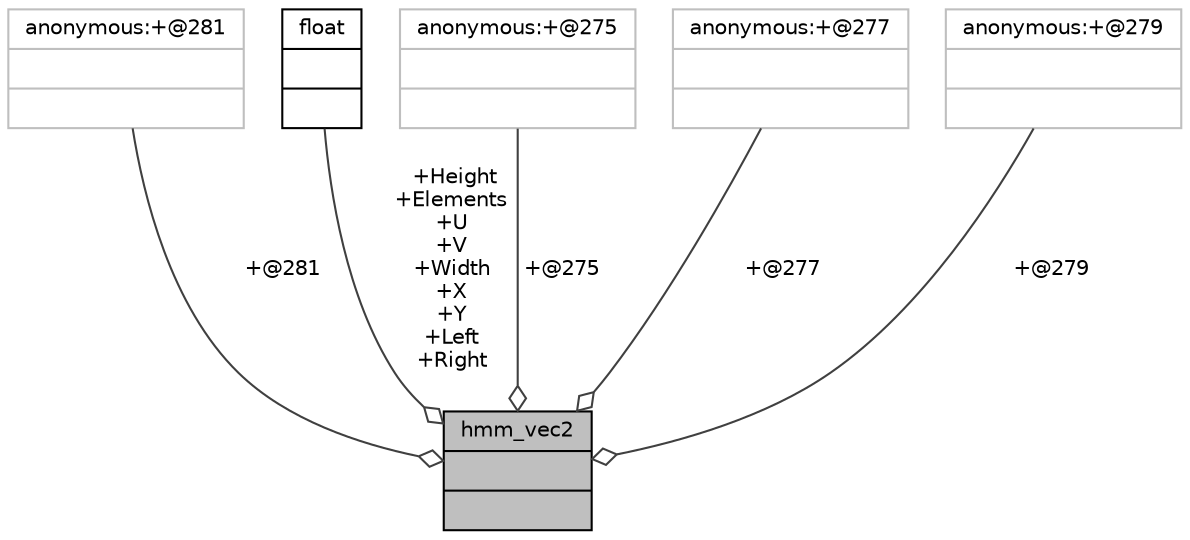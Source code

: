 digraph "hmm_vec2"
{
 // INTERACTIVE_SVG=YES
  bgcolor="transparent";
  edge [fontname="Helvetica",fontsize="10",labelfontname="Helvetica",labelfontsize="10"];
  node [fontname="Helvetica",fontsize="10",shape=record];
  Node1 [label="{hmm_vec2\n||}",height=0.2,width=0.4,color="black", fillcolor="grey75", style="filled", fontcolor="black"];
  Node2 -> Node1 [color="grey25",fontsize="10",style="solid",label=" +@281" ,arrowhead="odiamond",fontname="Helvetica"];
  Node2 [label="{anonymous:+@281\n||}",height=0.2,width=0.4,color="grey75"];
  Node3 -> Node1 [color="grey25",fontsize="10",style="solid",label=" +Height\n+Elements\n+U\n+V\n+Width\n+X\n+Y\n+Left\n+Right" ,arrowhead="odiamond",fontname="Helvetica"];
  Node3 [label="{float\n||}",height=0.2,width=0.4,color="black",URL="$d4/dc3/classfloat.html"];
  Node4 -> Node1 [color="grey25",fontsize="10",style="solid",label=" +@275" ,arrowhead="odiamond",fontname="Helvetica"];
  Node4 [label="{anonymous:+@275\n||}",height=0.2,width=0.4,color="grey75"];
  Node5 -> Node1 [color="grey25",fontsize="10",style="solid",label=" +@277" ,arrowhead="odiamond",fontname="Helvetica"];
  Node5 [label="{anonymous:+@277\n||}",height=0.2,width=0.4,color="grey75"];
  Node6 -> Node1 [color="grey25",fontsize="10",style="solid",label=" +@279" ,arrowhead="odiamond",fontname="Helvetica"];
  Node6 [label="{anonymous:+@279\n||}",height=0.2,width=0.4,color="grey75"];
}
